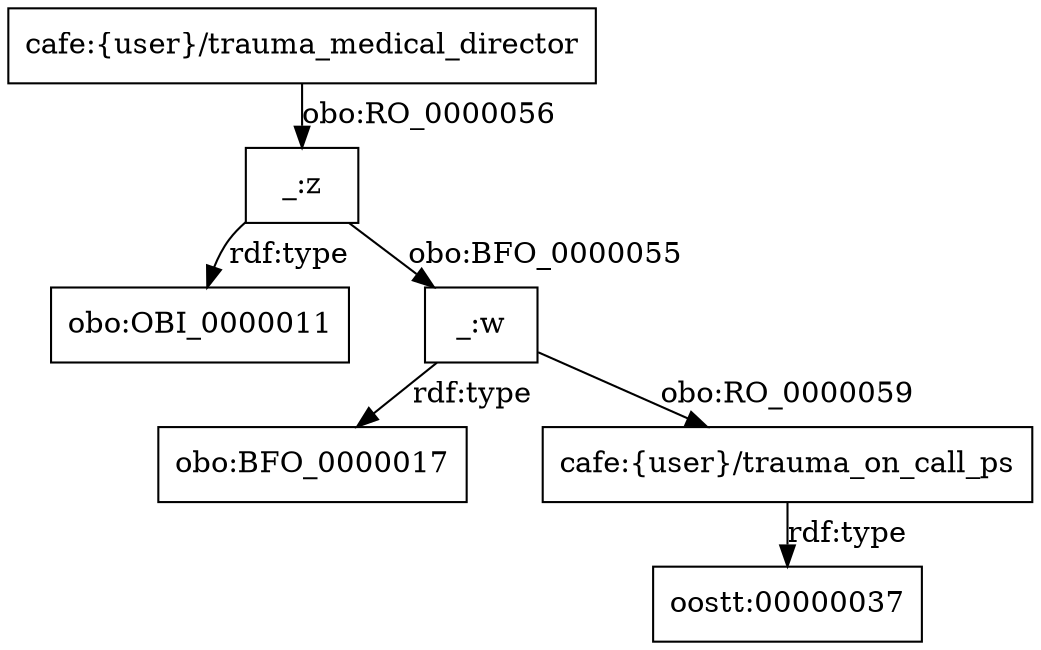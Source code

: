 digraph g { node [shape=rectangle];
graph [splines=true, nodesep=.5, ranksep=0, overlap=false];
"cafe:{user}/trauma_medical_director" -> "_:z" [label="obo:RO_0000056"]
"_:z" -> "obo:OBI_0000011" [label="rdf:type"]
"_:z" -> "_:w" [label="obo:BFO_0000055"]
"_:w" -> "obo:BFO_0000017" [label="rdf:type"]
"_:w" -> "cafe:{user}/trauma_on_call_ps" [label="obo:RO_0000059"]
"cafe:{user}/trauma_on_call_ps" -> "oostt:00000037" [label="rdf:type"]
}
